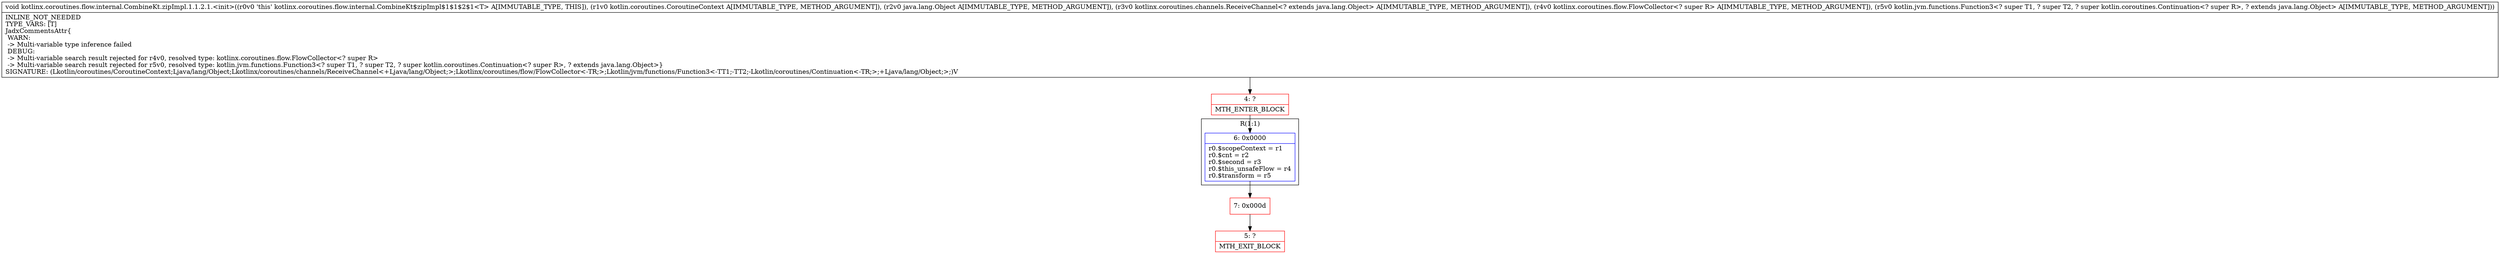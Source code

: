 digraph "CFG forkotlinx.coroutines.flow.internal.CombineKt.zipImpl.1.1.2.1.\<init\>(Lkotlin\/coroutines\/CoroutineContext;Ljava\/lang\/Object;Lkotlinx\/coroutines\/channels\/ReceiveChannel;Lkotlinx\/coroutines\/flow\/FlowCollector;Lkotlin\/jvm\/functions\/Function3;)V" {
subgraph cluster_Region_1513162950 {
label = "R(1:1)";
node [shape=record,color=blue];
Node_6 [shape=record,label="{6\:\ 0x0000|r0.$scopeContext = r1\lr0.$cnt = r2\lr0.$second = r3\lr0.$this_unsafeFlow = r4\lr0.$transform = r5\l}"];
}
Node_4 [shape=record,color=red,label="{4\:\ ?|MTH_ENTER_BLOCK\l}"];
Node_7 [shape=record,color=red,label="{7\:\ 0x000d}"];
Node_5 [shape=record,color=red,label="{5\:\ ?|MTH_EXIT_BLOCK\l}"];
MethodNode[shape=record,label="{void kotlinx.coroutines.flow.internal.CombineKt.zipImpl.1.1.2.1.\<init\>((r0v0 'this' kotlinx.coroutines.flow.internal.CombineKt$zipImpl$1$1$2$1\<T\> A[IMMUTABLE_TYPE, THIS]), (r1v0 kotlin.coroutines.CoroutineContext A[IMMUTABLE_TYPE, METHOD_ARGUMENT]), (r2v0 java.lang.Object A[IMMUTABLE_TYPE, METHOD_ARGUMENT]), (r3v0 kotlinx.coroutines.channels.ReceiveChannel\<? extends java.lang.Object\> A[IMMUTABLE_TYPE, METHOD_ARGUMENT]), (r4v0 kotlinx.coroutines.flow.FlowCollector\<? super R\> A[IMMUTABLE_TYPE, METHOD_ARGUMENT]), (r5v0 kotlin.jvm.functions.Function3\<? super T1, ? super T2, ? super kotlin.coroutines.Continuation\<? super R\>, ? extends java.lang.Object\> A[IMMUTABLE_TYPE, METHOD_ARGUMENT]))  | INLINE_NOT_NEEDED\lTYPE_VARS: [T]\lJadxCommentsAttr\{\l WARN: \l \-\> Multi\-variable type inference failed\l DEBUG: \l \-\> Multi\-variable search result rejected for r4v0, resolved type: kotlinx.coroutines.flow.FlowCollector\<? super R\>\l \-\> Multi\-variable search result rejected for r5v0, resolved type: kotlin.jvm.functions.Function3\<? super T1, ? super T2, ? super kotlin.coroutines.Continuation\<? super R\>, ? extends java.lang.Object\>\}\lSIGNATURE: (Lkotlin\/coroutines\/CoroutineContext;Ljava\/lang\/Object;Lkotlinx\/coroutines\/channels\/ReceiveChannel\<+Ljava\/lang\/Object;\>;Lkotlinx\/coroutines\/flow\/FlowCollector\<\-TR;\>;Lkotlin\/jvm\/functions\/Function3\<\-TT1;\-TT2;\-Lkotlin\/coroutines\/Continuation\<\-TR;\>;+Ljava\/lang\/Object;\>;)V\l}"];
MethodNode -> Node_4;Node_6 -> Node_7;
Node_4 -> Node_6;
Node_7 -> Node_5;
}


